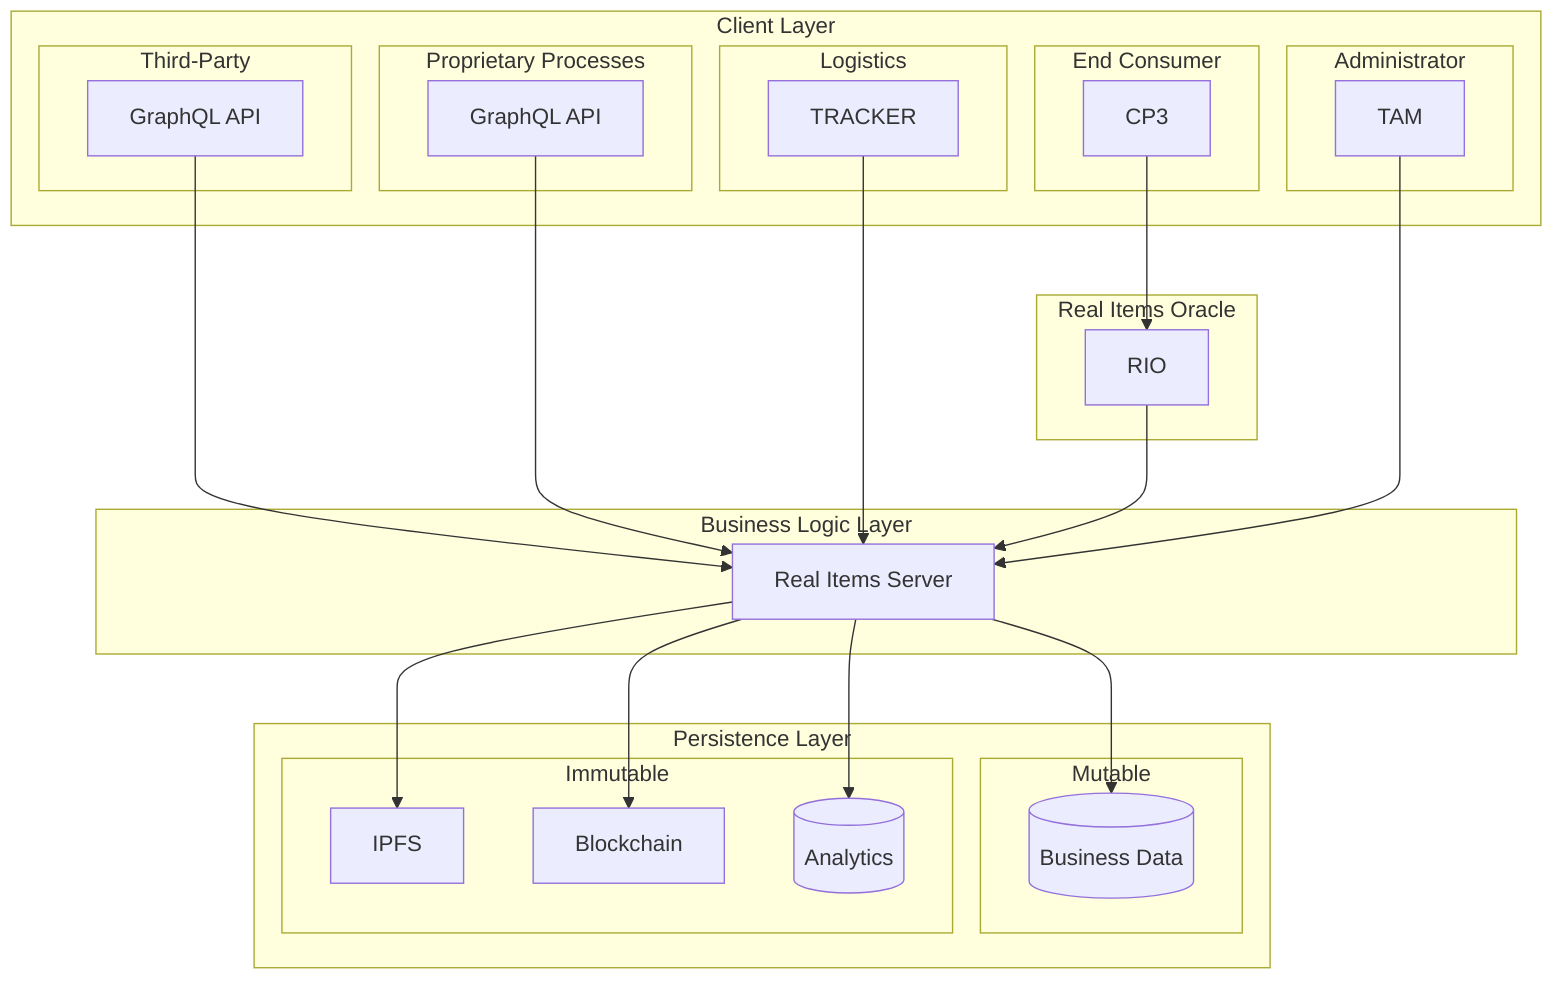 graph TD

    subgraph Client Layer
      subgraph Administrator 
        TAM[TAM]
      end
      subgraph Third-Party 
        THIRDPARTY[GraphQL API]
      end
      subgraph Proprietary Processes
        API[GraphQL API]
      end
      subgraph Logistics
        TRACKER[TRACKER]
      end
      subgraph End Consumer
        CP3[CP3]
      end
    end

    subgraph Real Items Oracle 
      RIO[RIO]
    end

    THIRDPARTY-->RIS
    API-->RIS
    TRACKER-->RIS
    RIO-->RIS
    CP3-->RIO

      subgraph Business Logic Layer
        RIS
      end
      subgraph Persistence Layer
        subgraph Mutable
          DB
        end
      subgraph Immutable
        IPFS[IPFS]
        BL[Blockchain]
       Analytic
      end
    end

    TAM[TAM]-->RIS[Real Items Server]
    RIS-->IPFS[IPFS]
    RIS-->BL[Blockchain]
    RIS-->DB[(Business Data)]
    RIS-->Analytic[(Analytics)]